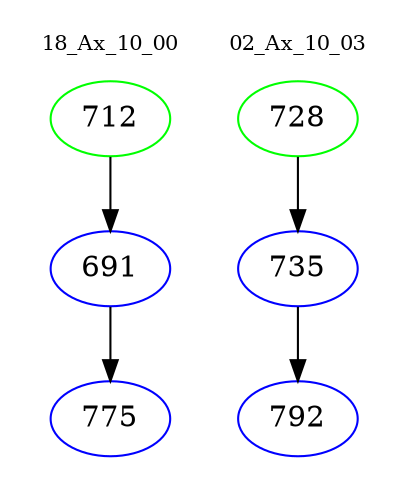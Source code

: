 digraph{
subgraph cluster_0 {
color = white
label = "18_Ax_10_00";
fontsize=10;
T0_712 [label="712", color="green"]
T0_712 -> T0_691 [color="black"]
T0_691 [label="691", color="blue"]
T0_691 -> T0_775 [color="black"]
T0_775 [label="775", color="blue"]
}
subgraph cluster_1 {
color = white
label = "02_Ax_10_03";
fontsize=10;
T1_728 [label="728", color="green"]
T1_728 -> T1_735 [color="black"]
T1_735 [label="735", color="blue"]
T1_735 -> T1_792 [color="black"]
T1_792 [label="792", color="blue"]
}
}

